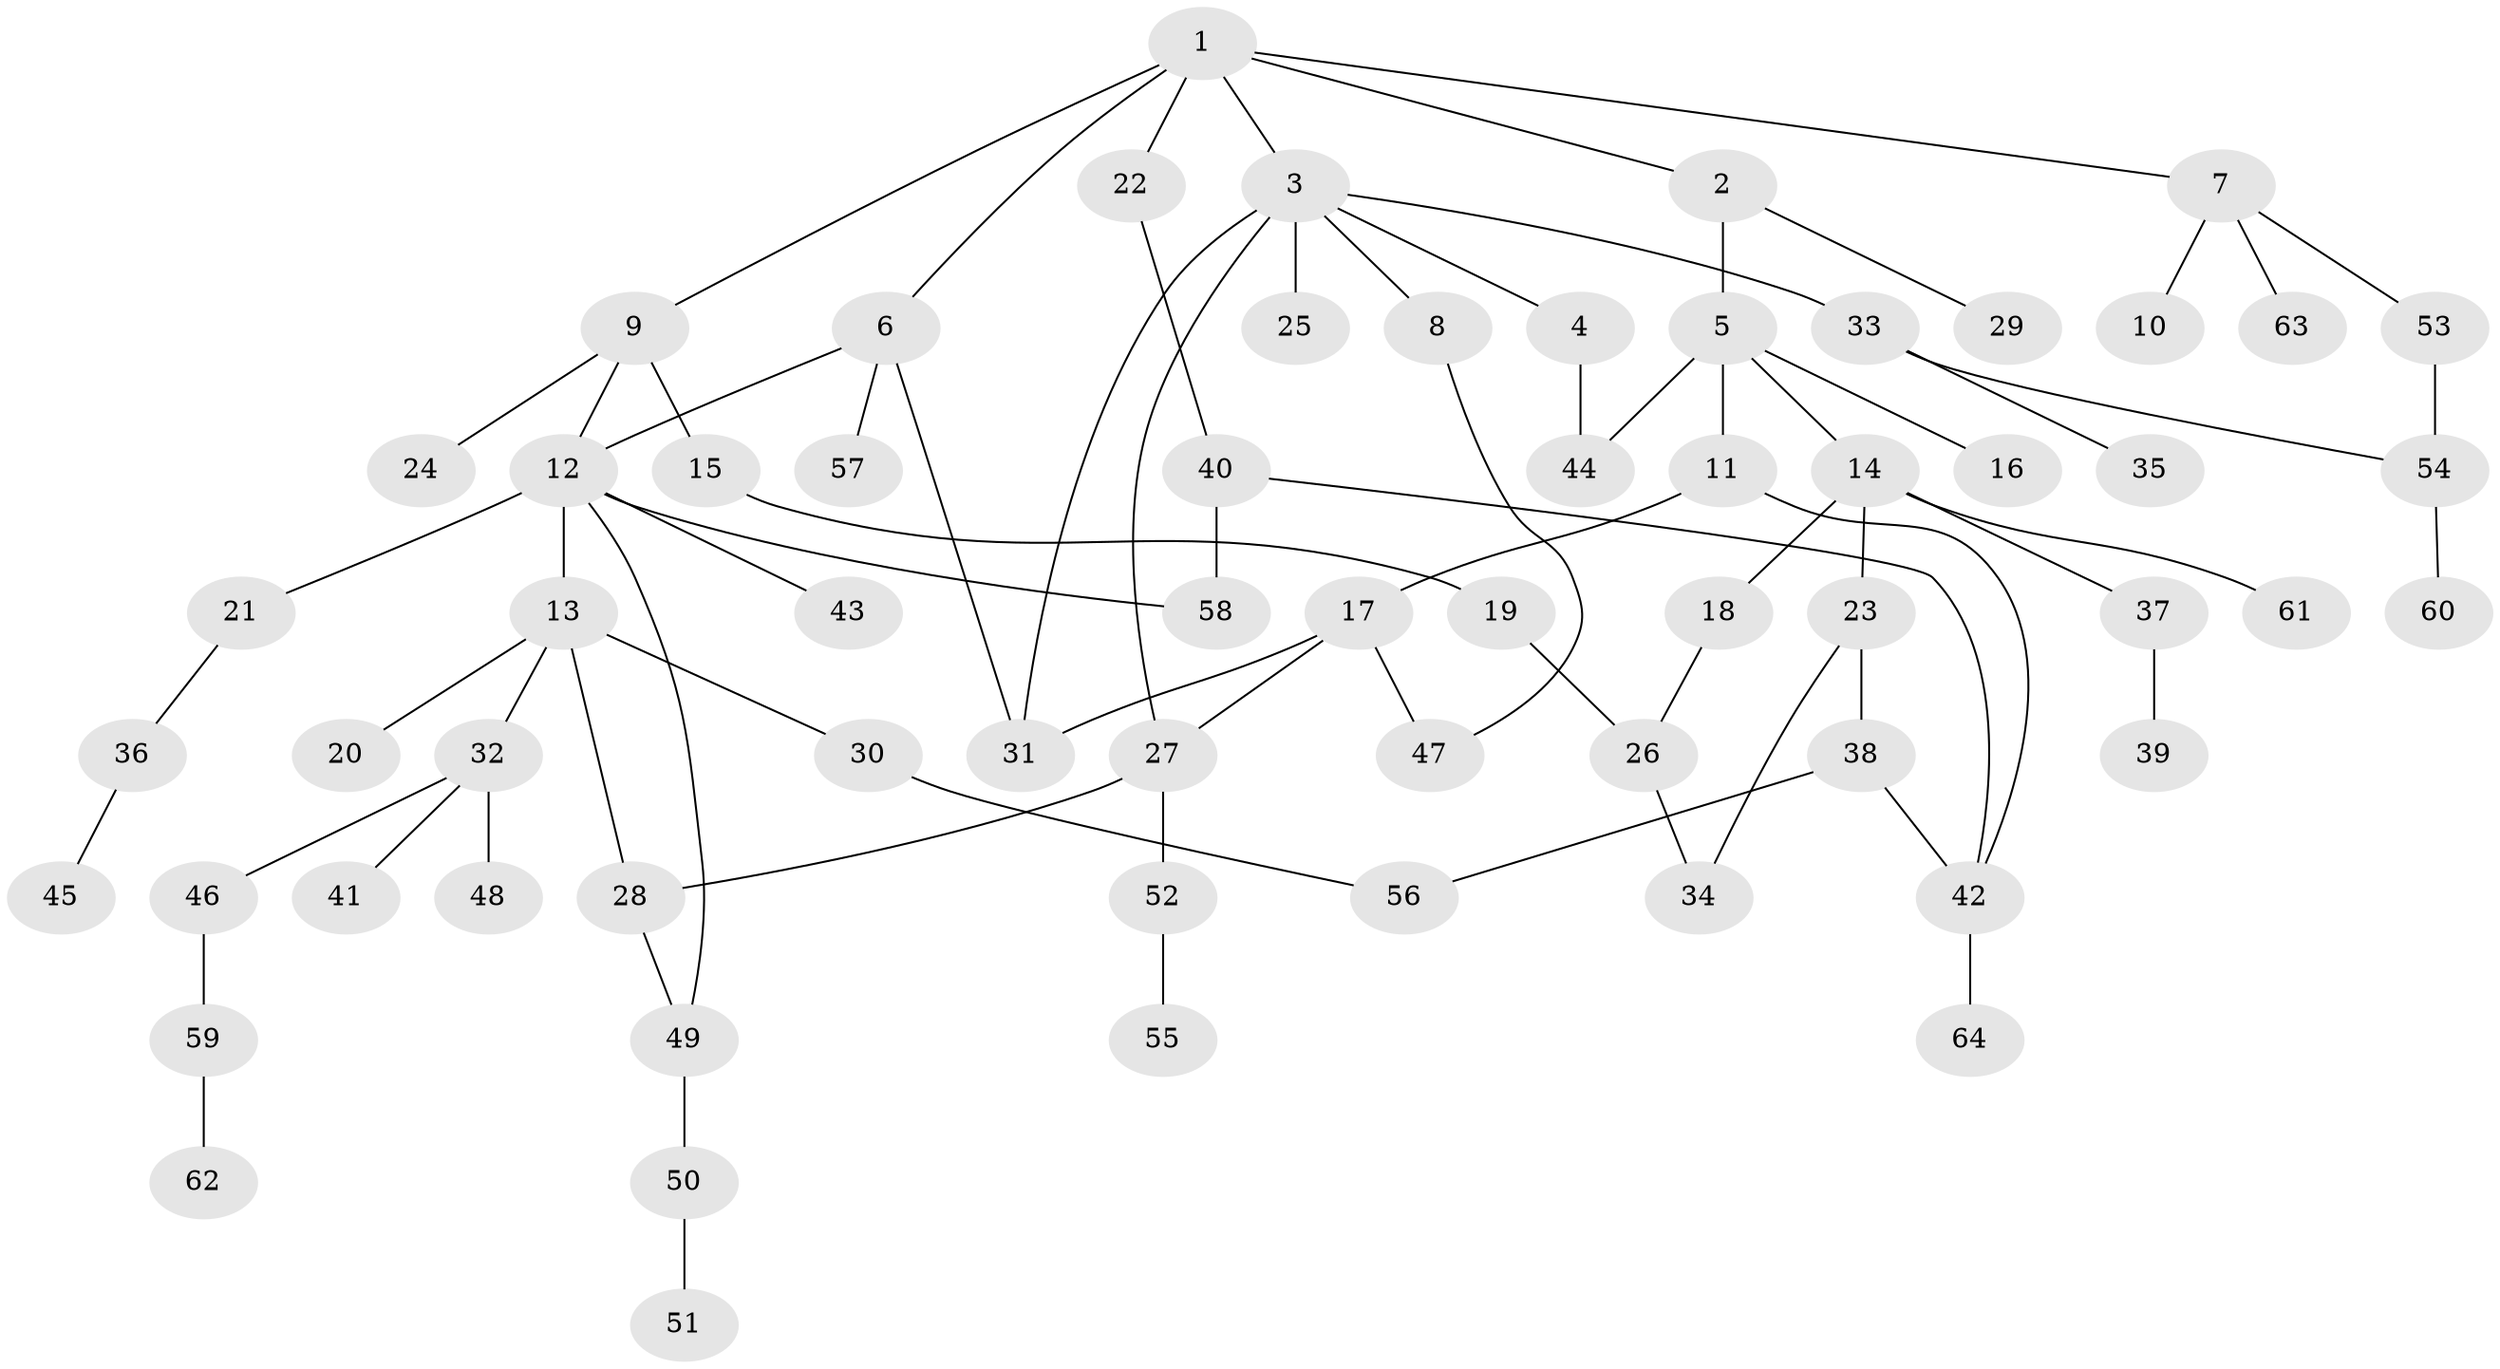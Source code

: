 // coarse degree distribution, {11: 0.02631578947368421, 3: 0.21052631578947367, 9: 0.02631578947368421, 2: 0.2894736842105263, 4: 0.02631578947368421, 1: 0.34210526315789475, 6: 0.05263157894736842, 7: 0.02631578947368421}
// Generated by graph-tools (version 1.1) at 2025/16/03/04/25 18:16:59]
// undirected, 64 vertices, 78 edges
graph export_dot {
graph [start="1"]
  node [color=gray90,style=filled];
  1;
  2;
  3;
  4;
  5;
  6;
  7;
  8;
  9;
  10;
  11;
  12;
  13;
  14;
  15;
  16;
  17;
  18;
  19;
  20;
  21;
  22;
  23;
  24;
  25;
  26;
  27;
  28;
  29;
  30;
  31;
  32;
  33;
  34;
  35;
  36;
  37;
  38;
  39;
  40;
  41;
  42;
  43;
  44;
  45;
  46;
  47;
  48;
  49;
  50;
  51;
  52;
  53;
  54;
  55;
  56;
  57;
  58;
  59;
  60;
  61;
  62;
  63;
  64;
  1 -- 2;
  1 -- 3;
  1 -- 6;
  1 -- 7;
  1 -- 9;
  1 -- 22;
  2 -- 5;
  2 -- 29;
  3 -- 4;
  3 -- 8;
  3 -- 25;
  3 -- 33;
  3 -- 27;
  3 -- 31;
  4 -- 44;
  5 -- 11;
  5 -- 14;
  5 -- 16;
  5 -- 44;
  6 -- 31;
  6 -- 57;
  6 -- 12;
  7 -- 10;
  7 -- 53;
  7 -- 63;
  8 -- 47;
  9 -- 12;
  9 -- 15;
  9 -- 24;
  11 -- 17;
  11 -- 42;
  12 -- 13;
  12 -- 21;
  12 -- 43;
  12 -- 49;
  12 -- 58;
  13 -- 20;
  13 -- 30;
  13 -- 32;
  13 -- 28;
  14 -- 18;
  14 -- 23;
  14 -- 37;
  14 -- 61;
  15 -- 19;
  17 -- 27;
  17 -- 47;
  17 -- 31;
  18 -- 26;
  19 -- 26;
  21 -- 36;
  22 -- 40;
  23 -- 34;
  23 -- 38;
  26 -- 34;
  27 -- 28;
  27 -- 52;
  28 -- 49;
  30 -- 56;
  32 -- 41;
  32 -- 46;
  32 -- 48;
  33 -- 35;
  33 -- 54;
  36 -- 45;
  37 -- 39;
  38 -- 56;
  38 -- 42;
  40 -- 42;
  40 -- 58;
  42 -- 64;
  46 -- 59;
  49 -- 50;
  50 -- 51;
  52 -- 55;
  53 -- 54;
  54 -- 60;
  59 -- 62;
}
